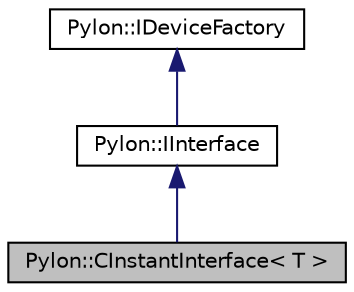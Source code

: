 digraph "Pylon::CInstantInterface&lt; T &gt;"
{
  edge [fontname="Helvetica",fontsize="10",labelfontname="Helvetica",labelfontsize="10"];
  node [fontname="Helvetica",fontsize="10",shape=record];
  Node1 [label="Pylon::CInstantInterface\< T \>",height=0.2,width=0.4,color="black", fillcolor="grey75", style="filled", fontcolor="black"];
  Node2 -> Node1 [dir="back",color="midnightblue",fontsize="10",style="solid",fontname="Helvetica"];
  Node2 [label="Pylon::IInterface",height=0.2,width=0.4,color="black", fillcolor="white", style="filled",URL="$struct_pylon_1_1_i_interface.html",tooltip="An interface is used to represent a frame grabber board, a network card, etc. "];
  Node3 -> Node2 [dir="back",color="midnightblue",fontsize="10",style="solid",fontname="Helvetica"];
  Node3 [label="Pylon::IDeviceFactory",height=0.2,width=0.4,color="black", fillcolor="white", style="filled",URL="$struct_pylon_1_1_i_device_factory.html",tooltip="Interface to be implemented by device factories used to create devices. "];
}

